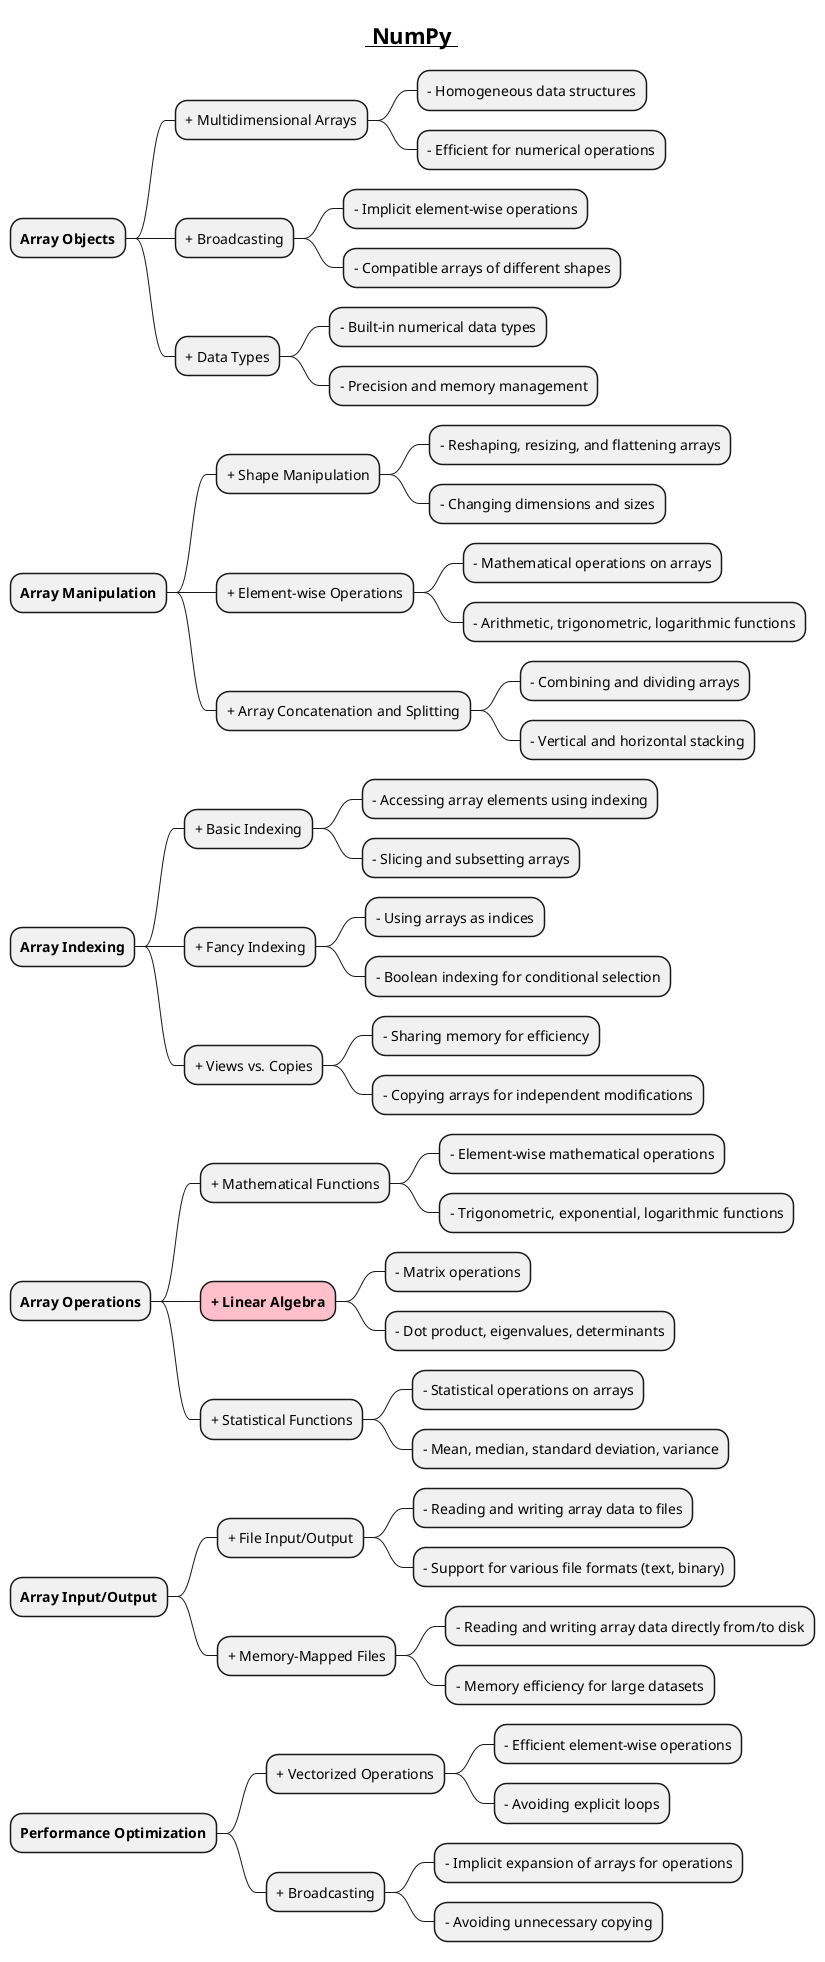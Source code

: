 @startmindmap

title =__ NumPy __

* **Array Objects**
** + Multidimensional Arrays
*** - Homogeneous data structures
*** - Efficient for numerical operations
** + Broadcasting
*** - Implicit element-wise operations
*** - Compatible arrays of different shapes
** + Data Types
*** - Built-in numerical data types
*** - Precision and memory management

* **Array Manipulation**
** + Shape Manipulation
*** - Reshaping, resizing, and flattening arrays
*** - Changing dimensions and sizes
** + Element-wise Operations
*** - Mathematical operations on arrays
*** - Arithmetic, trigonometric, logarithmic functions
** + Array Concatenation and Splitting
*** - Combining and dividing arrays
*** - Vertical and horizontal stacking

* **Array Indexing**
** + Basic Indexing
*** - Accessing array elements using indexing
*** - Slicing and subsetting arrays
** + Fancy Indexing
*** - Using arrays as indices
*** - Boolean indexing for conditional selection
** + Views vs. Copies
*** - Sharing memory for efficiency
*** - Copying arrays for independent modifications

* **Array Operations**
** + Mathematical Functions
*** - Element-wise mathematical operations
*** - Trigonometric, exponential, logarithmic functions
**[#pink] **+ Linear Algebra**
*** - Matrix operations
*** - Dot product, eigenvalues, determinants
** + Statistical Functions
*** - Statistical operations on arrays
*** - Mean, median, standard deviation, variance

* **Array Input/Output**
** + File Input/Output
*** - Reading and writing array data to files
*** - Support for various file formats (text, binary)
** + Memory-Mapped Files
*** - Reading and writing array data directly from/to disk
*** - Memory efficiency for large datasets

* **Performance Optimization**
** + Vectorized Operations
*** - Efficient element-wise operations
*** - Avoiding explicit loops
** + Broadcasting
*** - Implicit expansion of arrays for operations
*** - Avoiding unnecessary copying

@endmindmap

